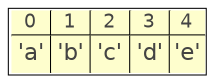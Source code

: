 
    digraph G {
        nodesep=.05;
        node [penwidth="0.5", width=.1,height=.1];
    node2103462411720 [shape="box", space="0.0", margin="0.01", fontcolor="#444443", fontname="Helvetica", label=<<table BORDER="0" CELLBORDER="0" CELLSPACING="0">
<tr>
<td cellspacing="0" cellpadding="0" bgcolor="#fefecd" border="1" sides="br" valign="top"><font color="#444443" point-size="9">0</font></td>
<td cellspacing="0" cellpadding="0" bgcolor="#fefecd" border="1" sides="br" valign="top"><font color="#444443" point-size="9">1</font></td>
<td cellspacing="0" cellpadding="0" bgcolor="#fefecd" border="1" sides="br" valign="top"><font color="#444443" point-size="9">2</font></td>
<td cellspacing="0" cellpadding="0" bgcolor="#fefecd" border="1" sides="br" valign="top"><font color="#444443" point-size="9">3</font></td>
<td cellspacing="0" cellpadding="0" bgcolor="#fefecd" border="1" sides="b" valign="top"><font color="#444443" point-size="9">4</font></td>
</tr>
<tr>
<td port="0" bgcolor="#fefecd" border="1" sides="r" align="center"><font point-size="11">'a'</font></td>
<td port="1" bgcolor="#fefecd" border="1" sides="r" align="center"><font point-size="11">'b'</font></td>
<td port="2" bgcolor="#fefecd" border="1" sides="r" align="center"><font point-size="11">'c'</font></td>
<td port="3" bgcolor="#fefecd" border="1" sides="r" align="center"><font point-size="11">'d'</font></td>
<td port="4" bgcolor="#fefecd" border="0" align="center"><font point-size="11">'e'</font></td>
</tr></table>
>];
}
